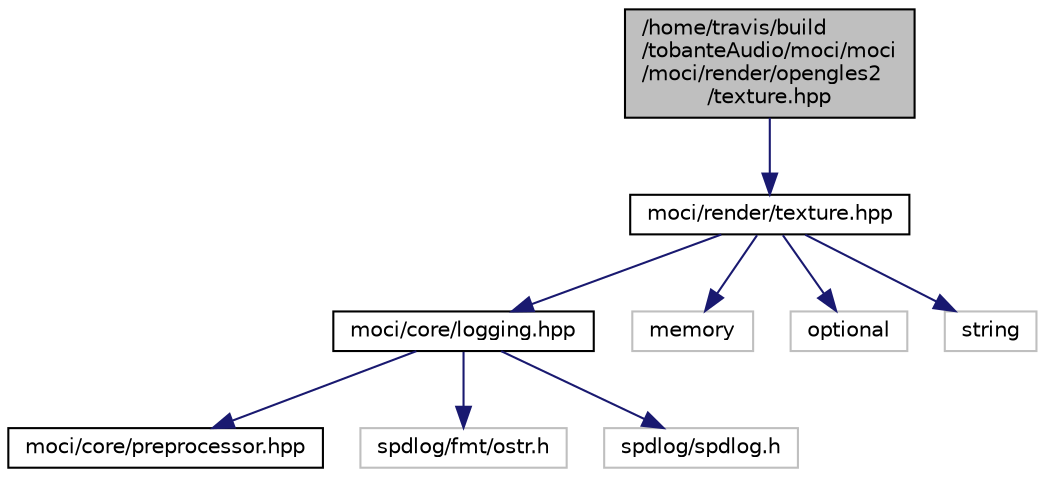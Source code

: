 digraph "/home/travis/build/tobanteAudio/moci/moci/moci/render/opengles2/texture.hpp"
{
  edge [fontname="Helvetica",fontsize="10",labelfontname="Helvetica",labelfontsize="10"];
  node [fontname="Helvetica",fontsize="10",shape=record];
  Node0 [label="/home/travis/build\l/tobanteAudio/moci/moci\l/moci/render/opengles2\l/texture.hpp",height=0.2,width=0.4,color="black", fillcolor="grey75", style="filled", fontcolor="black"];
  Node0 -> Node1 [color="midnightblue",fontsize="10",style="solid",fontname="Helvetica"];
  Node1 [label="moci/render/texture.hpp",height=0.2,width=0.4,color="black", fillcolor="white", style="filled",URL="$texture_8hpp.html"];
  Node1 -> Node2 [color="midnightblue",fontsize="10",style="solid",fontname="Helvetica"];
  Node2 [label="moci/core/logging.hpp",height=0.2,width=0.4,color="black", fillcolor="white", style="filled",URL="$logging_8hpp.html"];
  Node2 -> Node3 [color="midnightblue",fontsize="10",style="solid",fontname="Helvetica"];
  Node3 [label="moci/core/preprocessor.hpp",height=0.2,width=0.4,color="black", fillcolor="white", style="filled",URL="$preprocessor_8hpp.html"];
  Node2 -> Node4 [color="midnightblue",fontsize="10",style="solid",fontname="Helvetica"];
  Node4 [label="spdlog/fmt/ostr.h",height=0.2,width=0.4,color="grey75", fillcolor="white", style="filled"];
  Node2 -> Node5 [color="midnightblue",fontsize="10",style="solid",fontname="Helvetica"];
  Node5 [label="spdlog/spdlog.h",height=0.2,width=0.4,color="grey75", fillcolor="white", style="filled"];
  Node1 -> Node6 [color="midnightblue",fontsize="10",style="solid",fontname="Helvetica"];
  Node6 [label="memory",height=0.2,width=0.4,color="grey75", fillcolor="white", style="filled"];
  Node1 -> Node7 [color="midnightblue",fontsize="10",style="solid",fontname="Helvetica"];
  Node7 [label="optional",height=0.2,width=0.4,color="grey75", fillcolor="white", style="filled"];
  Node1 -> Node8 [color="midnightblue",fontsize="10",style="solid",fontname="Helvetica"];
  Node8 [label="string",height=0.2,width=0.4,color="grey75", fillcolor="white", style="filled"];
}
